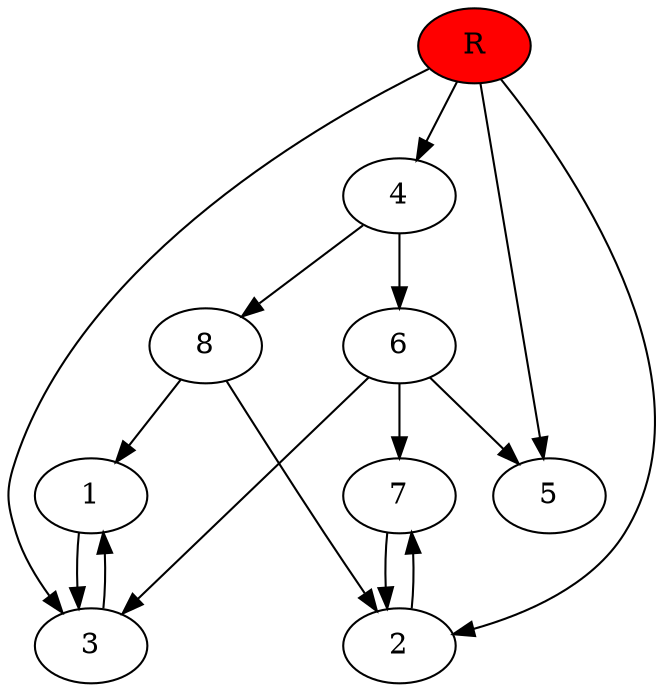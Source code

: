 digraph prb3056 {
	1
	2
	3
	4
	5
	6
	7
	8
	R [fillcolor="#ff0000" style=filled]
	1 -> 3
	2 -> 7
	3 -> 1
	4 -> 6
	4 -> 8
	6 -> 3
	6 -> 5
	6 -> 7
	7 -> 2
	8 -> 1
	8 -> 2
	R -> 2
	R -> 3
	R -> 4
	R -> 5
}
